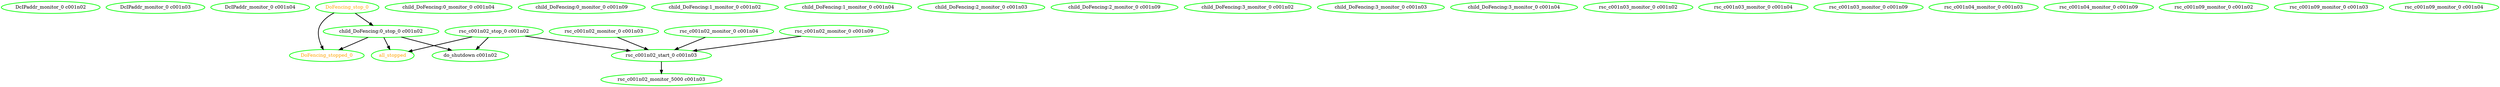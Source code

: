  digraph "g" {
"DcIPaddr_monitor_0 c001n02" [ style=bold color="green" fontcolor="black" ]
"DcIPaddr_monitor_0 c001n03" [ style=bold color="green" fontcolor="black" ]
"DcIPaddr_monitor_0 c001n04" [ style=bold color="green" fontcolor="black" ]
"DoFencing_stop_0" -> "DoFencing_stopped_0" [ style = bold]
"DoFencing_stop_0" -> "child_DoFencing:0_stop_0 c001n02" [ style = bold]
"DoFencing_stop_0" [ style=bold color="green" fontcolor="orange" ]
"DoFencing_stopped_0" [ style=bold color="green" fontcolor="orange" ]
"all_stopped" [ style=bold color="green" fontcolor="orange" ]
"child_DoFencing:0_monitor_0 c001n04" [ style=bold color="green" fontcolor="black" ]
"child_DoFencing:0_monitor_0 c001n09" [ style=bold color="green" fontcolor="black" ]
"child_DoFencing:0_stop_0 c001n02" -> "DoFencing_stopped_0" [ style = bold]
"child_DoFencing:0_stop_0 c001n02" -> "all_stopped" [ style = bold]
"child_DoFencing:0_stop_0 c001n02" -> "do_shutdown c001n02" [ style = bold]
"child_DoFencing:0_stop_0 c001n02" [ style=bold color="green" fontcolor="black" ]
"child_DoFencing:1_monitor_0 c001n02" [ style=bold color="green" fontcolor="black" ]
"child_DoFencing:1_monitor_0 c001n04" [ style=bold color="green" fontcolor="black" ]
"child_DoFencing:2_monitor_0 c001n03" [ style=bold color="green" fontcolor="black" ]
"child_DoFencing:2_monitor_0 c001n09" [ style=bold color="green" fontcolor="black" ]
"child_DoFencing:3_monitor_0 c001n02" [ style=bold color="green" fontcolor="black" ]
"child_DoFencing:3_monitor_0 c001n03" [ style=bold color="green" fontcolor="black" ]
"child_DoFencing:3_monitor_0 c001n04" [ style=bold color="green" fontcolor="black" ]
"do_shutdown c001n02" [ style=bold color="green" fontcolor="black" ]
"rsc_c001n02_monitor_0 c001n03" -> "rsc_c001n02_start_0 c001n03" [ style = bold]
"rsc_c001n02_monitor_0 c001n03" [ style=bold color="green" fontcolor="black" ]
"rsc_c001n02_monitor_0 c001n04" -> "rsc_c001n02_start_0 c001n03" [ style = bold]
"rsc_c001n02_monitor_0 c001n04" [ style=bold color="green" fontcolor="black" ]
"rsc_c001n02_monitor_0 c001n09" -> "rsc_c001n02_start_0 c001n03" [ style = bold]
"rsc_c001n02_monitor_0 c001n09" [ style=bold color="green" fontcolor="black" ]
"rsc_c001n02_monitor_5000 c001n03" [ style=bold color="green" fontcolor="black" ]
"rsc_c001n02_start_0 c001n03" -> "rsc_c001n02_monitor_5000 c001n03" [ style = bold]
"rsc_c001n02_start_0 c001n03" [ style=bold color="green" fontcolor="black" ]
"rsc_c001n02_stop_0 c001n02" -> "all_stopped" [ style = bold]
"rsc_c001n02_stop_0 c001n02" -> "do_shutdown c001n02" [ style = bold]
"rsc_c001n02_stop_0 c001n02" -> "rsc_c001n02_start_0 c001n03" [ style = bold]
"rsc_c001n02_stop_0 c001n02" [ style=bold color="green" fontcolor="black" ]
"rsc_c001n03_monitor_0 c001n02" [ style=bold color="green" fontcolor="black" ]
"rsc_c001n03_monitor_0 c001n04" [ style=bold color="green" fontcolor="black" ]
"rsc_c001n03_monitor_0 c001n09" [ style=bold color="green" fontcolor="black" ]
"rsc_c001n04_monitor_0 c001n03" [ style=bold color="green" fontcolor="black" ]
"rsc_c001n04_monitor_0 c001n09" [ style=bold color="green" fontcolor="black" ]
"rsc_c001n09_monitor_0 c001n02" [ style=bold color="green" fontcolor="black" ]
"rsc_c001n09_monitor_0 c001n03" [ style=bold color="green" fontcolor="black" ]
"rsc_c001n09_monitor_0 c001n04" [ style=bold color="green" fontcolor="black" ]
}
